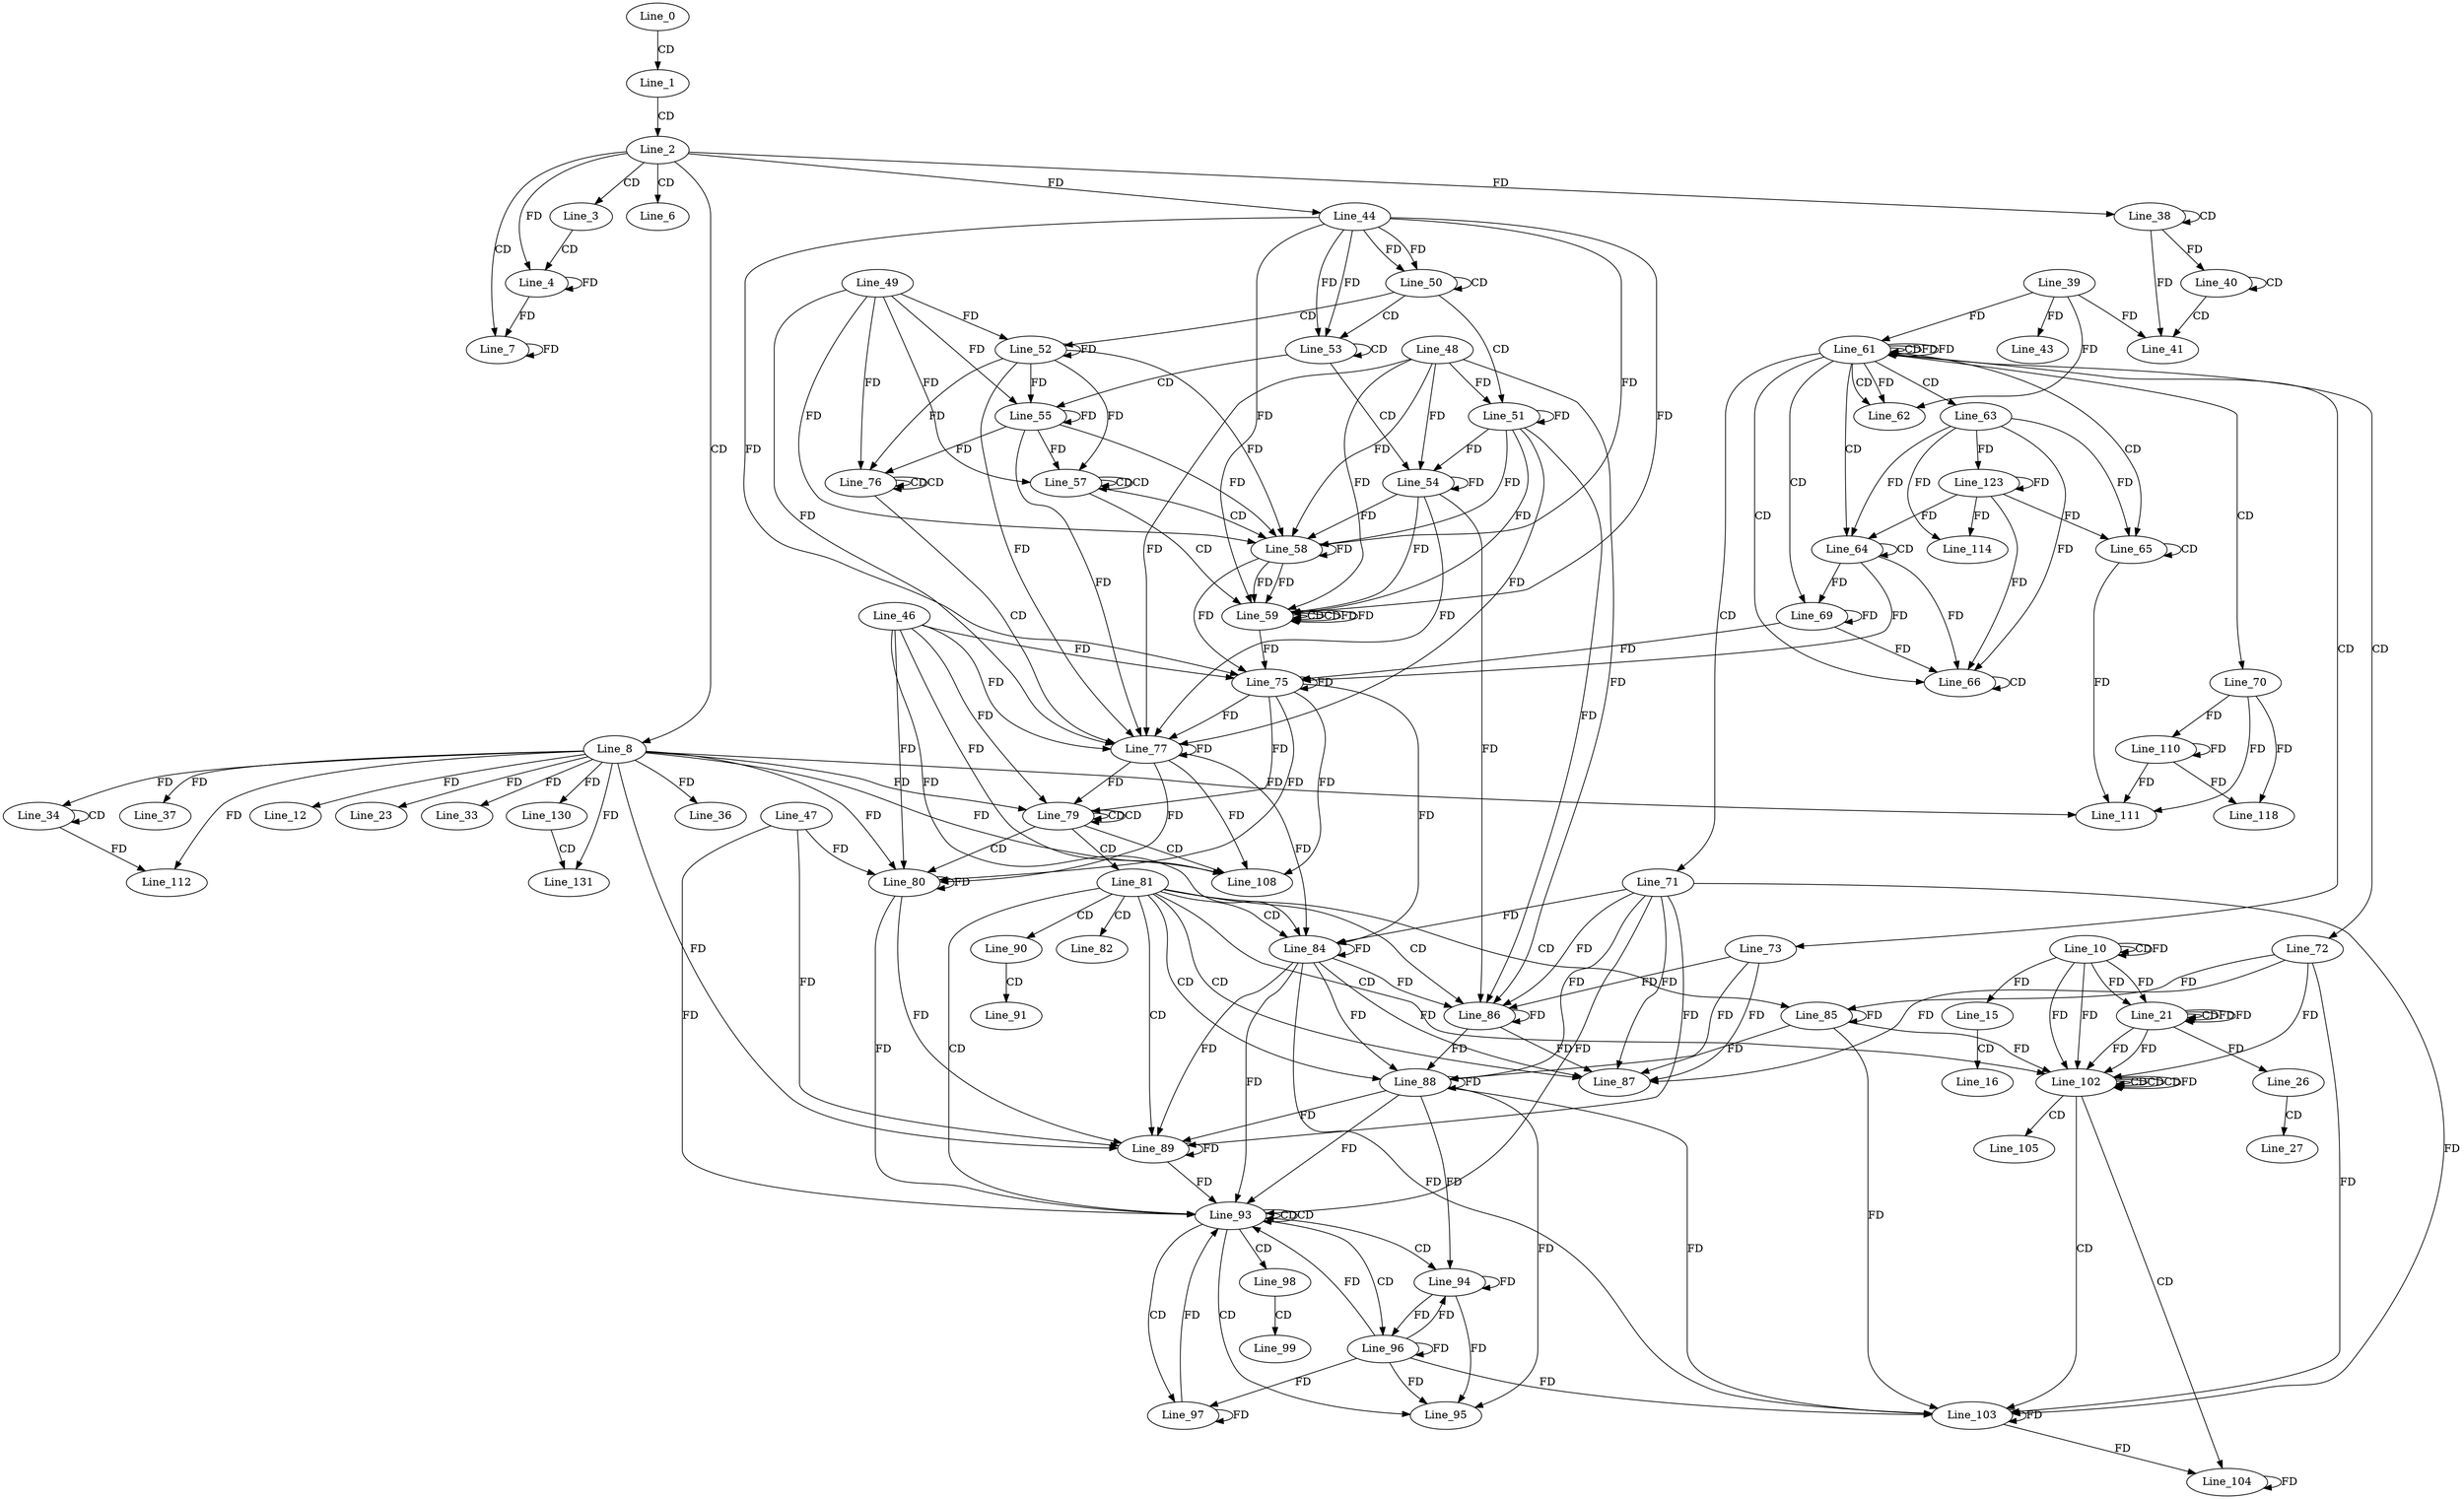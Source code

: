 digraph G {
  Line_0;
  Line_1;
  Line_2;
  Line_3;
  Line_4;
  Line_6;
  Line_7;
  Line_8;
  Line_10;
  Line_10;
  Line_10;
  Line_12;
  Line_15;
  Line_16;
  Line_21;
  Line_21;
  Line_21;
  Line_23;
  Line_26;
  Line_27;
  Line_33;
  Line_34;
  Line_34;
  Line_36;
  Line_37;
  Line_38;
  Line_38;
  Line_38;
  Line_40;
  Line_40;
  Line_41;
  Line_39;
  Line_41;
  Line_43;
  Line_44;
  Line_44;
  Line_50;
  Line_50;
  Line_51;
  Line_48;
  Line_52;
  Line_49;
  Line_53;
  Line_53;
  Line_54;
  Line_55;
  Line_57;
  Line_57;
  Line_57;
  Line_58;
  Line_58;
  Line_59;
  Line_59;
  Line_59;
  Line_59;
  Line_61;
  Line_61;
  Line_61;
  Line_61;
  Line_62;
  Line_62;
  Line_63;
  Line_64;
  Line_64;
  Line_65;
  Line_65;
  Line_66;
  Line_66;
  Line_66;
  Line_66;
  Line_69;
  Line_69;
  Line_70;
  Line_71;
  Line_72;
  Line_73;
  Line_75;
  Line_46;
  Line_75;
  Line_75;
  Line_76;
  Line_76;
  Line_76;
  Line_77;
  Line_77;
  Line_79;
  Line_79;
  Line_79;
  Line_80;
  Line_47;
  Line_80;
  Line_81;
  Line_82;
  Line_84;
  Line_85;
  Line_86;
  Line_86;
  Line_87;
  Line_87;
  Line_88;
  Line_88;
  Line_89;
  Line_89;
  Line_90;
  Line_91;
  Line_93;
  Line_93;
  Line_93;
  Line_93;
  Line_94;
  Line_94;
  Line_95;
  Line_95;
  Line_96;
  Line_96;
  Line_97;
  Line_97;
  Line_98;
  Line_99;
  Line_102;
  Line_102;
  Line_102;
  Line_102;
  Line_103;
  Line_103;
  Line_104;
  Line_104;
  Line_105;
  Line_108;
  Line_110;
  Line_111;
  Line_112;
  Line_114;
  Line_118;
  Line_123;
  Line_130;
  Line_130;
  Line_131;
  Line_0 -> Line_1 [ label="CD" ];
  Line_1 -> Line_2 [ label="CD" ];
  Line_2 -> Line_3 [ label="CD" ];
  Line_3 -> Line_4 [ label="CD" ];
  Line_2 -> Line_4 [ label="FD" ];
  Line_4 -> Line_4 [ label="FD" ];
  Line_2 -> Line_6 [ label="CD" ];
  Line_2 -> Line_7 [ label="CD" ];
  Line_4 -> Line_7 [ label="FD" ];
  Line_7 -> Line_7 [ label="FD" ];
  Line_2 -> Line_8 [ label="CD" ];
  Line_10 -> Line_10 [ label="CD" ];
  Line_10 -> Line_10 [ label="FD" ];
  Line_8 -> Line_12 [ label="FD" ];
  Line_10 -> Line_15 [ label="FD" ];
  Line_15 -> Line_16 [ label="CD" ];
  Line_10 -> Line_21 [ label="FD" ];
  Line_21 -> Line_21 [ label="CD" ];
  Line_21 -> Line_21 [ label="FD" ];
  Line_10 -> Line_21 [ label="FD" ];
  Line_8 -> Line_23 [ label="FD" ];
  Line_21 -> Line_26 [ label="FD" ];
  Line_26 -> Line_27 [ label="CD" ];
  Line_8 -> Line_33 [ label="FD" ];
  Line_34 -> Line_34 [ label="CD" ];
  Line_8 -> Line_34 [ label="FD" ];
  Line_8 -> Line_36 [ label="FD" ];
  Line_8 -> Line_37 [ label="FD" ];
  Line_38 -> Line_38 [ label="CD" ];
  Line_2 -> Line_38 [ label="FD" ];
  Line_40 -> Line_40 [ label="CD" ];
  Line_38 -> Line_40 [ label="FD" ];
  Line_40 -> Line_41 [ label="CD" ];
  Line_39 -> Line_41 [ label="FD" ];
  Line_38 -> Line_41 [ label="FD" ];
  Line_39 -> Line_43 [ label="FD" ];
  Line_2 -> Line_44 [ label="FD" ];
  Line_44 -> Line_50 [ label="FD" ];
  Line_50 -> Line_50 [ label="CD" ];
  Line_44 -> Line_50 [ label="FD" ];
  Line_50 -> Line_51 [ label="CD" ];
  Line_48 -> Line_51 [ label="FD" ];
  Line_51 -> Line_51 [ label="FD" ];
  Line_50 -> Line_52 [ label="CD" ];
  Line_49 -> Line_52 [ label="FD" ];
  Line_52 -> Line_52 [ label="FD" ];
  Line_50 -> Line_53 [ label="CD" ];
  Line_44 -> Line_53 [ label="FD" ];
  Line_53 -> Line_53 [ label="CD" ];
  Line_44 -> Line_53 [ label="FD" ];
  Line_53 -> Line_54 [ label="CD" ];
  Line_48 -> Line_54 [ label="FD" ];
  Line_51 -> Line_54 [ label="FD" ];
  Line_54 -> Line_54 [ label="FD" ];
  Line_53 -> Line_55 [ label="CD" ];
  Line_49 -> Line_55 [ label="FD" ];
  Line_52 -> Line_55 [ label="FD" ];
  Line_55 -> Line_55 [ label="FD" ];
  Line_57 -> Line_57 [ label="CD" ];
  Line_57 -> Line_57 [ label="CD" ];
  Line_49 -> Line_57 [ label="FD" ];
  Line_52 -> Line_57 [ label="FD" ];
  Line_55 -> Line_57 [ label="FD" ];
  Line_57 -> Line_58 [ label="CD" ];
  Line_44 -> Line_58 [ label="FD" ];
  Line_58 -> Line_58 [ label="FD" ];
  Line_49 -> Line_58 [ label="FD" ];
  Line_52 -> Line_58 [ label="FD" ];
  Line_55 -> Line_58 [ label="FD" ];
  Line_48 -> Line_58 [ label="FD" ];
  Line_51 -> Line_58 [ label="FD" ];
  Line_54 -> Line_58 [ label="FD" ];
  Line_57 -> Line_59 [ label="CD" ];
  Line_59 -> Line_59 [ label="CD" ];
  Line_44 -> Line_59 [ label="FD" ];
  Line_58 -> Line_59 [ label="FD" ];
  Line_48 -> Line_59 [ label="FD" ];
  Line_51 -> Line_59 [ label="FD" ];
  Line_54 -> Line_59 [ label="FD" ];
  Line_59 -> Line_59 [ label="CD" ];
  Line_59 -> Line_59 [ label="FD" ];
  Line_44 -> Line_59 [ label="FD" ];
  Line_58 -> Line_59 [ label="FD" ];
  Line_61 -> Line_61 [ label="CD" ];
  Line_39 -> Line_61 [ label="FD" ];
  Line_61 -> Line_61 [ label="FD" ];
  Line_61 -> Line_62 [ label="CD" ];
  Line_39 -> Line_62 [ label="FD" ];
  Line_61 -> Line_62 [ label="FD" ];
  Line_61 -> Line_63 [ label="CD" ];
  Line_61 -> Line_64 [ label="CD" ];
  Line_64 -> Line_64 [ label="CD" ];
  Line_63 -> Line_64 [ label="FD" ];
  Line_61 -> Line_65 [ label="CD" ];
  Line_65 -> Line_65 [ label="CD" ];
  Line_63 -> Line_65 [ label="FD" ];
  Line_61 -> Line_66 [ label="CD" ];
  Line_66 -> Line_66 [ label="CD" ];
  Line_63 -> Line_66 [ label="FD" ];
  Line_64 -> Line_66 [ label="FD" ];
  Line_61 -> Line_69 [ label="CD" ];
  Line_64 -> Line_69 [ label="FD" ];
  Line_69 -> Line_69 [ label="FD" ];
  Line_61 -> Line_70 [ label="CD" ];
  Line_61 -> Line_71 [ label="CD" ];
  Line_61 -> Line_72 [ label="CD" ];
  Line_61 -> Line_73 [ label="CD" ];
  Line_75 -> Line_75 [ label="FD" ];
  Line_46 -> Line_75 [ label="FD" ];
  Line_59 -> Line_75 [ label="FD" ];
  Line_44 -> Line_75 [ label="FD" ];
  Line_58 -> Line_75 [ label="FD" ];
  Line_64 -> Line_75 [ label="FD" ];
  Line_69 -> Line_75 [ label="FD" ];
  Line_76 -> Line_76 [ label="CD" ];
  Line_76 -> Line_76 [ label="CD" ];
  Line_49 -> Line_76 [ label="FD" ];
  Line_52 -> Line_76 [ label="FD" ];
  Line_55 -> Line_76 [ label="FD" ];
  Line_76 -> Line_77 [ label="CD" ];
  Line_75 -> Line_77 [ label="FD" ];
  Line_77 -> Line_77 [ label="FD" ];
  Line_46 -> Line_77 [ label="FD" ];
  Line_49 -> Line_77 [ label="FD" ];
  Line_52 -> Line_77 [ label="FD" ];
  Line_55 -> Line_77 [ label="FD" ];
  Line_48 -> Line_77 [ label="FD" ];
  Line_51 -> Line_77 [ label="FD" ];
  Line_54 -> Line_77 [ label="FD" ];
  Line_79 -> Line_79 [ label="CD" ];
  Line_79 -> Line_79 [ label="CD" ];
  Line_8 -> Line_79 [ label="FD" ];
  Line_75 -> Line_79 [ label="FD" ];
  Line_77 -> Line_79 [ label="FD" ];
  Line_46 -> Line_79 [ label="FD" ];
  Line_79 -> Line_80 [ label="CD" ];
  Line_80 -> Line_80 [ label="FD" ];
  Line_47 -> Line_80 [ label="FD" ];
  Line_8 -> Line_80 [ label="FD" ];
  Line_75 -> Line_80 [ label="FD" ];
  Line_77 -> Line_80 [ label="FD" ];
  Line_46 -> Line_80 [ label="FD" ];
  Line_79 -> Line_81 [ label="CD" ];
  Line_81 -> Line_82 [ label="CD" ];
  Line_81 -> Line_84 [ label="CD" ];
  Line_71 -> Line_84 [ label="FD" ];
  Line_84 -> Line_84 [ label="FD" ];
  Line_75 -> Line_84 [ label="FD" ];
  Line_77 -> Line_84 [ label="FD" ];
  Line_46 -> Line_84 [ label="FD" ];
  Line_81 -> Line_85 [ label="CD" ];
  Line_72 -> Line_85 [ label="FD" ];
  Line_85 -> Line_85 [ label="FD" ];
  Line_81 -> Line_86 [ label="CD" ];
  Line_73 -> Line_86 [ label="FD" ];
  Line_86 -> Line_86 [ label="FD" ];
  Line_71 -> Line_86 [ label="FD" ];
  Line_84 -> Line_86 [ label="FD" ];
  Line_48 -> Line_86 [ label="FD" ];
  Line_51 -> Line_86 [ label="FD" ];
  Line_54 -> Line_86 [ label="FD" ];
  Line_81 -> Line_87 [ label="CD" ];
  Line_72 -> Line_87 [ label="FD" ];
  Line_85 -> Line_87 [ label="FD" ];
  Line_71 -> Line_87 [ label="FD" ];
  Line_84 -> Line_87 [ label="FD" ];
  Line_73 -> Line_87 [ label="FD" ];
  Line_86 -> Line_87 [ label="FD" ];
  Line_81 -> Line_88 [ label="CD" ];
  Line_71 -> Line_88 [ label="FD" ];
  Line_84 -> Line_88 [ label="FD" ];
  Line_88 -> Line_88 [ label="FD" ];
  Line_73 -> Line_88 [ label="FD" ];
  Line_86 -> Line_88 [ label="FD" ];
  Line_81 -> Line_89 [ label="CD" ];
  Line_80 -> Line_89 [ label="FD" ];
  Line_89 -> Line_89 [ label="FD" ];
  Line_47 -> Line_89 [ label="FD" ];
  Line_8 -> Line_89 [ label="FD" ];
  Line_71 -> Line_89 [ label="FD" ];
  Line_84 -> Line_89 [ label="FD" ];
  Line_88 -> Line_89 [ label="FD" ];
  Line_81 -> Line_90 [ label="CD" ];
  Line_90 -> Line_91 [ label="CD" ];
  Line_81 -> Line_93 [ label="CD" ];
  Line_93 -> Line_93 [ label="CD" ];
  Line_93 -> Line_93 [ label="CD" ];
  Line_71 -> Line_93 [ label="FD" ];
  Line_84 -> Line_93 [ label="FD" ];
  Line_88 -> Line_93 [ label="FD" ];
  Line_80 -> Line_93 [ label="FD" ];
  Line_89 -> Line_93 [ label="FD" ];
  Line_47 -> Line_93 [ label="FD" ];
  Line_93 -> Line_94 [ label="CD" ];
  Line_94 -> Line_94 [ label="FD" ];
  Line_88 -> Line_94 [ label="FD" ];
  Line_93 -> Line_95 [ label="CD" ];
  Line_88 -> Line_95 [ label="FD" ];
  Line_94 -> Line_95 [ label="FD" ];
  Line_93 -> Line_96 [ label="CD" ];
  Line_96 -> Line_96 [ label="FD" ];
  Line_94 -> Line_96 [ label="FD" ];
  Line_93 -> Line_97 [ label="CD" ];
  Line_97 -> Line_97 [ label="FD" ];
  Line_96 -> Line_97 [ label="FD" ];
  Line_93 -> Line_98 [ label="CD" ];
  Line_98 -> Line_99 [ label="CD" ];
  Line_81 -> Line_102 [ label="CD" ];
  Line_102 -> Line_102 [ label="CD" ];
  Line_21 -> Line_102 [ label="FD" ];
  Line_10 -> Line_102 [ label="FD" ];
  Line_102 -> Line_102 [ label="CD" ];
  Line_102 -> Line_102 [ label="CD" ];
  Line_72 -> Line_102 [ label="FD" ];
  Line_85 -> Line_102 [ label="FD" ];
  Line_21 -> Line_102 [ label="FD" ];
  Line_10 -> Line_102 [ label="FD" ];
  Line_102 -> Line_103 [ label="CD" ];
  Line_103 -> Line_103 [ label="FD" ];
  Line_96 -> Line_103 [ label="FD" ];
  Line_71 -> Line_103 [ label="FD" ];
  Line_84 -> Line_103 [ label="FD" ];
  Line_88 -> Line_103 [ label="FD" ];
  Line_72 -> Line_103 [ label="FD" ];
  Line_85 -> Line_103 [ label="FD" ];
  Line_102 -> Line_104 [ label="CD" ];
  Line_104 -> Line_104 [ label="FD" ];
  Line_103 -> Line_104 [ label="FD" ];
  Line_102 -> Line_105 [ label="CD" ];
  Line_79 -> Line_108 [ label="CD" ];
  Line_8 -> Line_108 [ label="FD" ];
  Line_75 -> Line_108 [ label="FD" ];
  Line_77 -> Line_108 [ label="FD" ];
  Line_46 -> Line_108 [ label="FD" ];
  Line_70 -> Line_110 [ label="FD" ];
  Line_110 -> Line_110 [ label="FD" ];
  Line_8 -> Line_111 [ label="FD" ];
  Line_65 -> Line_111 [ label="FD" ];
  Line_70 -> Line_111 [ label="FD" ];
  Line_110 -> Line_111 [ label="FD" ];
  Line_8 -> Line_112 [ label="FD" ];
  Line_34 -> Line_112 [ label="FD" ];
  Line_63 -> Line_114 [ label="FD" ];
  Line_70 -> Line_118 [ label="FD" ];
  Line_110 -> Line_118 [ label="FD" ];
  Line_63 -> Line_123 [ label="FD" ];
  Line_123 -> Line_123 [ label="FD" ];
  Line_8 -> Line_130 [ label="FD" ];
  Line_130 -> Line_131 [ label="CD" ];
  Line_8 -> Line_131 [ label="FD" ];
  Line_21 -> Line_21 [ label="FD" ];
  Line_59 -> Line_59 [ label="FD" ];
  Line_61 -> Line_61 [ label="FD" ];
  Line_123 -> Line_64 [ label="FD" ];
  Line_123 -> Line_65 [ label="FD" ];
  Line_123 -> Line_66 [ label="FD" ];
  Line_69 -> Line_66 [ label="FD" ];
  Line_123 -> Line_114 [ label="FD" ];
  Line_96 -> Line_93 [ label="FD" ];
  Line_97 -> Line_93 [ label="FD" ];
  Line_96 -> Line_94 [ label="FD" ];
  Line_96 -> Line_95 [ label="FD" ];
  Line_102 -> Line_102 [ label="FD" ];
}
